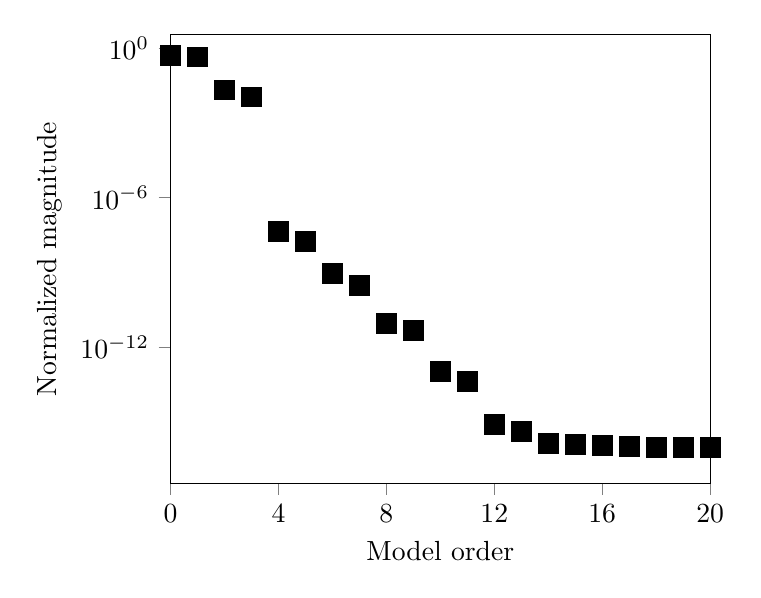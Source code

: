 % This file was created by matplotlib2tikz v0.6.13.
\begin{tikzpicture}

\begin{axis}[
xlabel={Model order},
ylabel={Normalized magnitude},
xmin=0, xmax=20,
ymin=3.572e-18, ymax=3.435,
ymode=log,
xtick={0,4,8,12,16,20},
ytick={1e-18,1e-12,1e-06,1e0},
yticklabels={${10^{-18}}$,${10^{-12}}$,${10^{-6}}$,${10^{0}}$},
minor xtick={},
minor ytick={},
tick align=outside,
tick pos=left,
x grid style={lightgray!92.026!black},
y grid style={lightgray!92.026!black}
]
\addplot [line width=1.5pt, black, mark=square*, mark size=3, mark options={solid}, only marks, forget plot]
table {%
0 0.523
1 0.445
2 0.021
3 0.011
4 4.433e-08
5 1.718e-08
6 8.861e-10
7 2.942e-10
8 9.126e-12
9 4.62e-12
10 1.105e-13
11 4.212e-14
12 8.24e-16
13 4.171e-16
14 1.348e-16
15 1.295e-16
16 1.182e-16
17 1.043e-16
18 9.937e-17
19 9.796e-17
20 9.326e-17
21 9.086e-17
22 8.489e-17
23 8.088e-17
24 7.833e-17
25 7.15e-17
26 7.049e-17
27 6.777e-17
28 6.366e-17
29 6.251e-17
30 5.869e-17
31 5.252e-17
32 4.856e-17
33 4.649e-17
34 4.539e-17
35 4.424e-17
36 4.112e-17
37 3.797e-17
38 3.561e-17
39 3.346e-17
40 3.217e-17
41 3.004e-17
42 2.664e-17
43 2.346e-17
};

\end{axis}

\end{tikzpicture}
